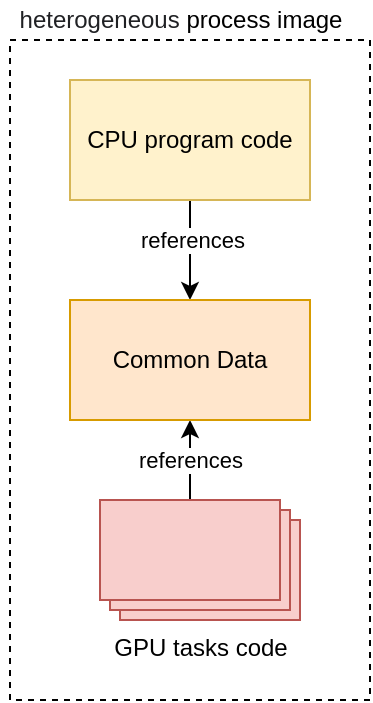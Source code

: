 <mxfile version="18.1.3" type="device"><diagram id="n90dzB1ulkqnVdGklAQA" name="Страница 1"><mxGraphModel dx="1182" dy="835" grid="1" gridSize="10" guides="1" tooltips="1" connect="1" arrows="1" fold="1" page="1" pageScale="1" pageWidth="827" pageHeight="1169" math="0" shadow="0"><root><mxCell id="0"/><mxCell id="1" parent="0"/><mxCell id="V_fJkHJSL25k8wZP9DA--29" style="edgeStyle=orthogonalEdgeStyle;rounded=0;orthogonalLoop=1;jettySize=auto;html=1;exitX=0;exitY=0;exitDx=45;exitDy=0;exitPerimeter=0;entryX=0.5;entryY=1;entryDx=0;entryDy=0;" parent="1" source="V_fJkHJSL25k8wZP9DA--4" target="V_fJkHJSL25k8wZP9DA--24" edge="1"><mxGeometry relative="1" as="geometry"><Array as="points"><mxPoint x="430" y="420"/><mxPoint x="430" y="420"/></Array></mxGeometry></mxCell><mxCell id="V_fJkHJSL25k8wZP9DA--31" value="references" style="edgeLabel;html=1;align=center;verticalAlign=middle;resizable=0;points=[];" parent="V_fJkHJSL25k8wZP9DA--29" vertex="1" connectable="0"><mxGeometry x="0.25" relative="1" as="geometry"><mxPoint y="5" as="offset"/></mxGeometry></mxCell><mxCell id="V_fJkHJSL25k8wZP9DA--4" value="GPU tasks code" style="verticalLabelPosition=bottom;verticalAlign=top;html=1;shape=mxgraph.basic.layered_rect;dx=10;outlineConnect=0;shadow=0;glass=0;fillColor=#f8cecc;strokeColor=#b85450;" parent="1" vertex="1"><mxGeometry x="385" y="440" width="100" height="60" as="geometry"/></mxCell><mxCell id="V_fJkHJSL25k8wZP9DA--27" style="edgeStyle=orthogonalEdgeStyle;rounded=0;orthogonalLoop=1;jettySize=auto;html=1;exitX=0.5;exitY=1;exitDx=0;exitDy=0;entryX=0.5;entryY=0;entryDx=0;entryDy=0;" parent="1" source="V_fJkHJSL25k8wZP9DA--23" target="V_fJkHJSL25k8wZP9DA--24" edge="1"><mxGeometry relative="1" as="geometry"/></mxCell><mxCell id="V_fJkHJSL25k8wZP9DA--30" value="references" style="edgeLabel;html=1;align=center;verticalAlign=middle;resizable=0;points=[];" parent="V_fJkHJSL25k8wZP9DA--27" vertex="1" connectable="0"><mxGeometry x="-0.229" y="1" relative="1" as="geometry"><mxPoint as="offset"/></mxGeometry></mxCell><mxCell id="V_fJkHJSL25k8wZP9DA--23" value="CPU program code" style="rounded=0;whiteSpace=wrap;html=1;shadow=0;glass=0;fillColor=#fff2cc;strokeColor=#d6b656;" parent="1" vertex="1"><mxGeometry x="370" y="230" width="120" height="60" as="geometry"/></mxCell><mxCell id="V_fJkHJSL25k8wZP9DA--24" value="Common Data" style="rounded=0;whiteSpace=wrap;html=1;shadow=0;glass=0;fillColor=#ffe6cc;strokeColor=#d79b00;" parent="1" vertex="1"><mxGeometry x="370" y="340" width="120" height="60" as="geometry"/></mxCell><mxCell id="V_fJkHJSL25k8wZP9DA--32" value="" style="rounded=0;whiteSpace=wrap;html=1;shadow=0;glass=0;dashed=1;fillColor=none;" parent="1" vertex="1"><mxGeometry x="340" y="210" width="180" height="330" as="geometry"/></mxCell><mxCell id="V_fJkHJSL25k8wZP9DA--33" value="&lt;font style=&quot;font-size: 12px;&quot;&gt;&lt;span style=&quot;color: rgb(32, 33, 36); font-family: inherit; text-align: left; background-color: initial;&quot;&gt;heterogeneous&lt;/span&gt;&amp;nbsp;process image&lt;/font&gt;" style="text;html=1;align=center;verticalAlign=middle;resizable=0;points=[];autosize=1;strokeColor=none;fillColor=none;" parent="1" vertex="1"><mxGeometry x="335" y="190" width="180" height="20" as="geometry"/></mxCell></root></mxGraphModel></diagram></mxfile>